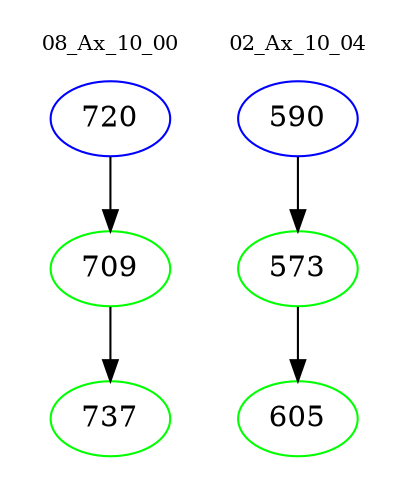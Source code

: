 digraph{
subgraph cluster_0 {
color = white
label = "08_Ax_10_00";
fontsize=10;
T0_720 [label="720", color="blue"]
T0_720 -> T0_709 [color="black"]
T0_709 [label="709", color="green"]
T0_709 -> T0_737 [color="black"]
T0_737 [label="737", color="green"]
}
subgraph cluster_1 {
color = white
label = "02_Ax_10_04";
fontsize=10;
T1_590 [label="590", color="blue"]
T1_590 -> T1_573 [color="black"]
T1_573 [label="573", color="green"]
T1_573 -> T1_605 [color="black"]
T1_605 [label="605", color="green"]
}
}
